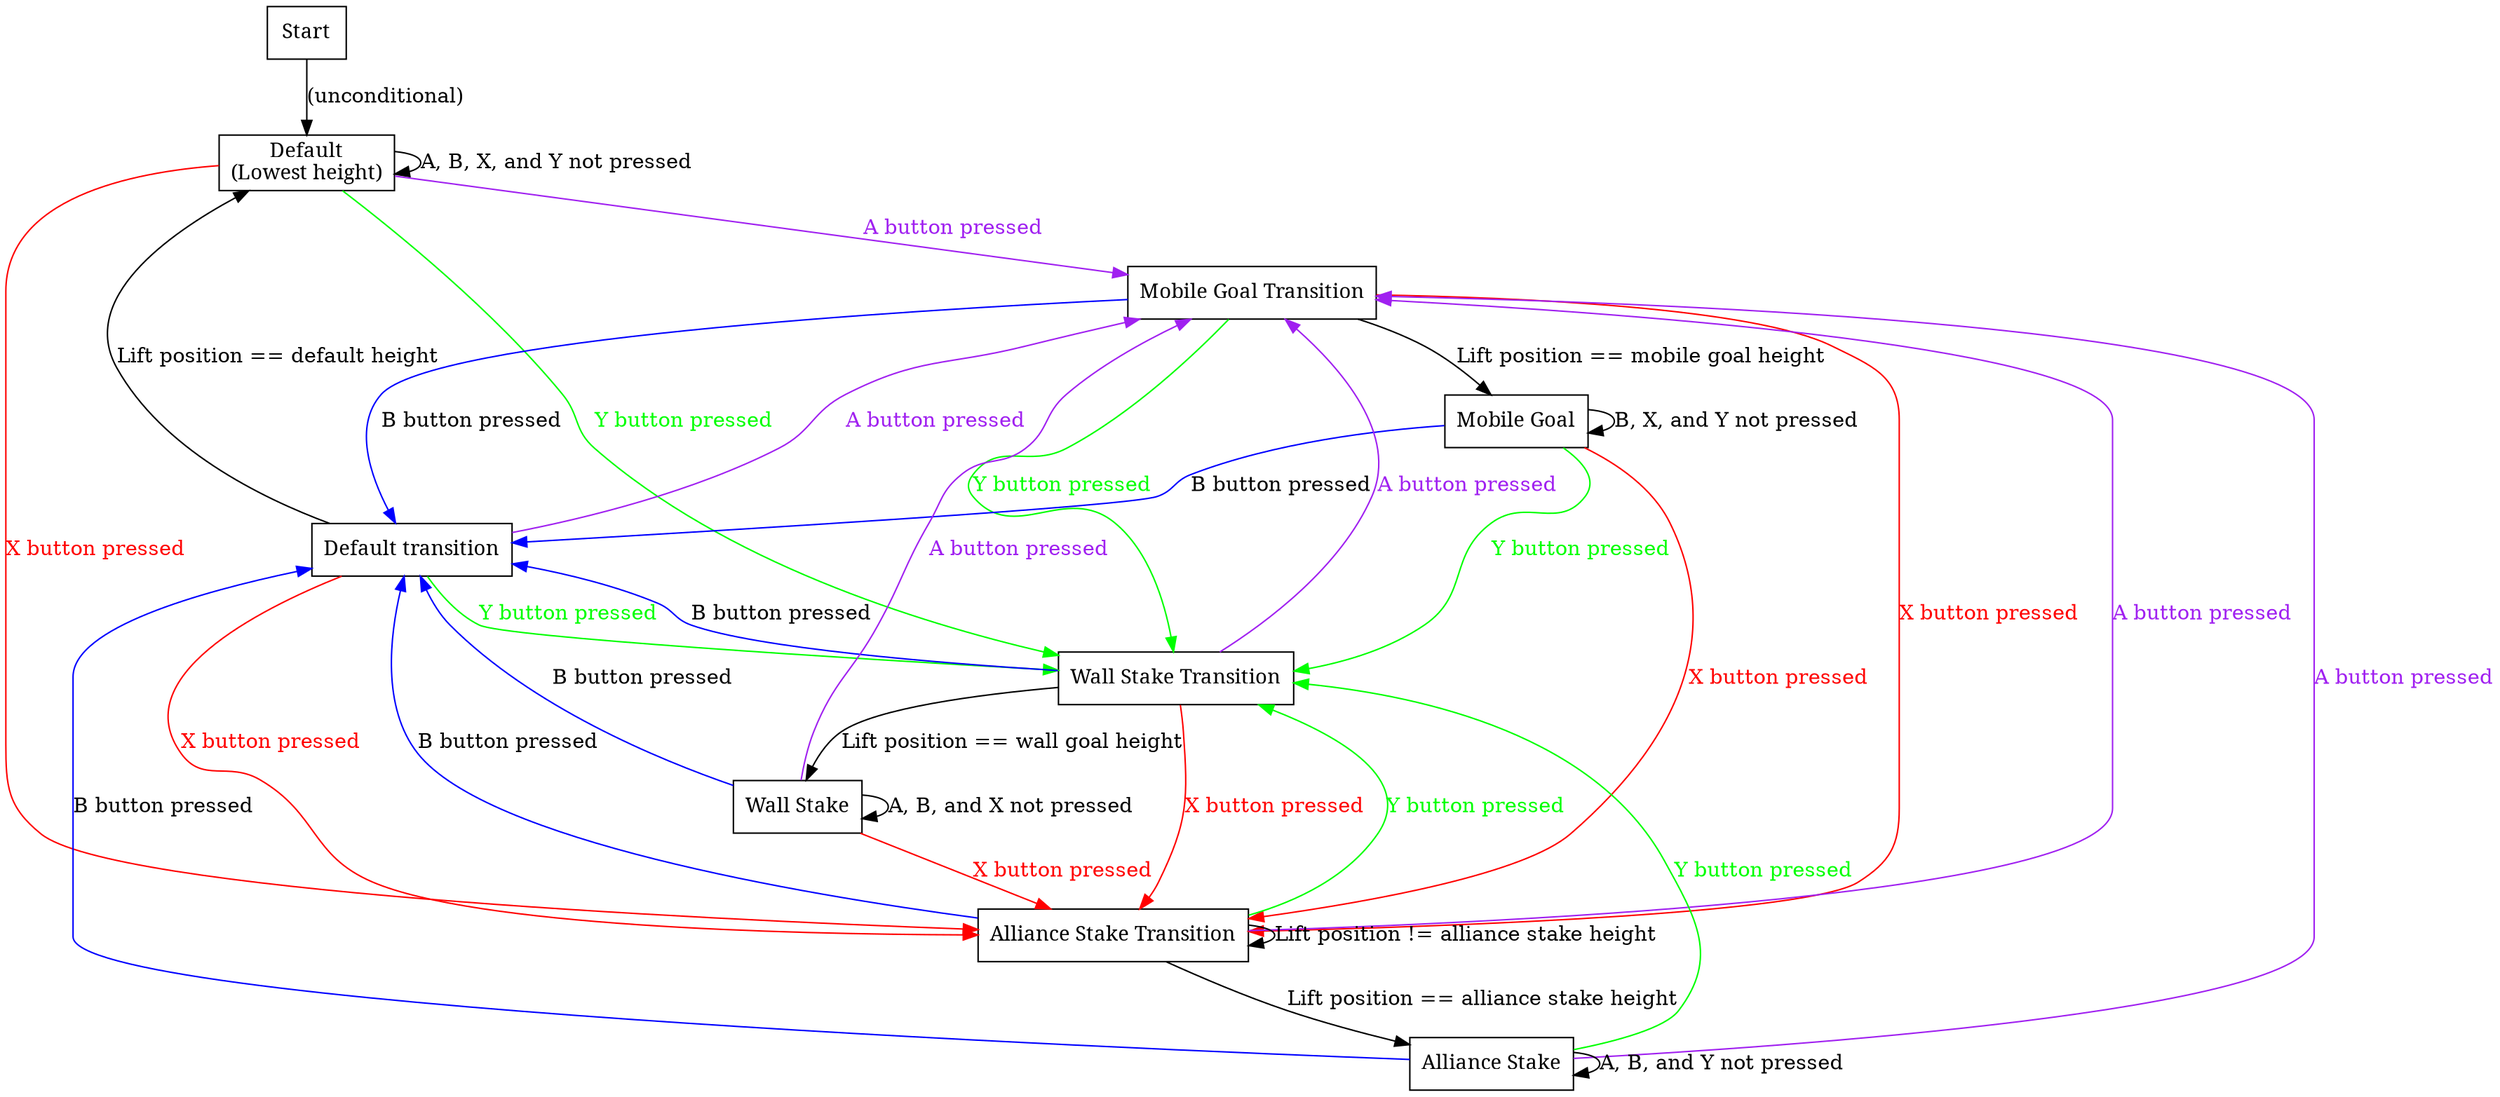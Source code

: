 // To convert this to an image, install Graphviz to your $PATH, then run:
//
//   dot -T png -o lift-state-machine.png lift-state-machine.dot
digraph G {

    node [shape=record, fontname="Georgia", style="solid"];

    Start;
    Default [label="Default\n(Lowest height)"];
    DefaultTransition [label="Default transition"];
    MobileGoalTransition [label="Mobile Goal Transition"];
    MobileGoal [label="Mobile Goal"];
    AllianceStakeTransition [label="Alliance Stake Transition"];
    WallStakeTransition [label="Wall Stake Transition"];
    AllianceStake [label="Alliance Stake"];
    WallStake [label="Wall Stake"];

    Start -> Default [label="(unconditional)"];

    DefaultTransition -> Default [label="Lift position == default height"];
    DefaultTransition -> WallStakeTransition [label="Y button pressed", fontcolor="lime", color="lime"];
    DefaultTransition -> AllianceStakeTransition [label="X button pressed", fontcolor="red", color="red"];
    DefaultTransition -> MobileGoalTransition [label="A button pressed", fontcolor="purple", color="purple"];

    Default -> MobileGoalTransition [label="A button pressed", fontcolor="purple", color="purple"];
    Default -> WallStakeTransition [label="Y button pressed", fontcolor="lime", color="lime"];
    Default -> AllianceStakeTransition [label="X button pressed", fontcolor="red", color="red"];
    Default -> Default [label="A, B, X, and Y not pressed"];

    MobileGoalTransition -> MobileGoal [label="Lift position == mobile goal height"];
    MobileGoalTransition -> AllianceStakeTransition [label="X button pressed", fontcolor="red", color="red"];
    MobileGoalTransition -> WallStakeTransition [label="Y button pressed", fontcolor="lime", color="lime"];
    MobileGoalTransition -> DefaultTransition [label="B button pressed", color="blue"];

    MobileGoal -> AllianceStakeTransition [label="X button pressed", fontcolor="red", color="red"];
    MobileGoal -> WallStakeTransition [label="Y button pressed", fontcolor="lime", color="lime"];
    MobileGoal -> DefaultTransition [label="B button pressed", color="blue"];
    MobileGoal -> MobileGoal [label="B, X, and Y not pressed"];

    AllianceStakeTransition -> DefaultTransition [label="B button pressed", color="blue"];
    AllianceStakeTransition -> AllianceStake [label="Lift position == alliance stake height"];
    AllianceStakeTransition -> WallStakeTransition [label="Y button pressed", fontcolor="lime", color="lime"];
    AllianceStakeTransition -> AllianceStakeTransition [label="Lift position != alliance stake height"];
    AllianceStakeTransition -> MobileGoalTransition [label="A button pressed", fontcolor="purple", color="purple"];

    AllianceStake -> DefaultTransition [label="B button pressed", color="blue"];
    AllianceStake -> MobileGoalTransition [label="A button pressed", fontcolor="purple", color="purple"];
    AllianceStake -> WallStakeTransition [label="Y button pressed", fontcolor="lime", color="lime"];
    AllianceStake -> AllianceStake [label="A, B, and Y not pressed"];

    WallStakeTransition -> DefaultTransition [label="B button pressed", color = "blue"];
    WallStakeTransition -> WallStake [label="Lift position == wall goal height"];
    WallStakeTransition -> MobileGoalTransition [label="A button pressed", fontcolor="purple", color = "purple"];
    WallStakeTransition -> AllianceStakeTransition [label="X button pressed", fontcolor="red", color="red"];

    WallStake -> DefaultTransition [label="B button pressed", color = "blue"];
    WallStake -> MobileGoalTransition [label="A button pressed", fontcolor="purple", color="purple"]
    WallStake -> AllianceStakeTransition [label="X button pressed", fontcolor="red", color="red"];
    WallStake -> WallStake [label="A, B, and X not pressed"];
}
